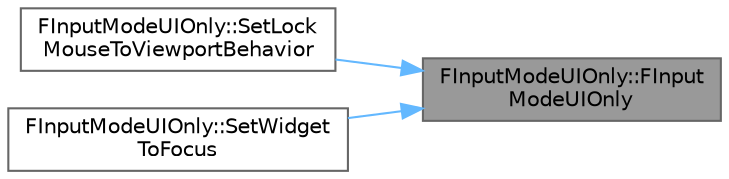 digraph "FInputModeUIOnly::FInputModeUIOnly"
{
 // INTERACTIVE_SVG=YES
 // LATEX_PDF_SIZE
  bgcolor="transparent";
  edge [fontname=Helvetica,fontsize=10,labelfontname=Helvetica,labelfontsize=10];
  node [fontname=Helvetica,fontsize=10,shape=box,height=0.2,width=0.4];
  rankdir="RL";
  Node1 [id="Node000001",label="FInputModeUIOnly::FInput\lModeUIOnly",height=0.2,width=0.4,color="gray40", fillcolor="grey60", style="filled", fontcolor="black",tooltip=" "];
  Node1 -> Node2 [id="edge1_Node000001_Node000002",dir="back",color="steelblue1",style="solid",tooltip=" "];
  Node2 [id="Node000002",label="FInputModeUIOnly::SetLock\lMouseToViewportBehavior",height=0.2,width=0.4,color="grey40", fillcolor="white", style="filled",URL="$dc/d83/structFInputModeUIOnly.html#a8dac3302d352c6f24f8671f9b7130dce",tooltip="Sets the mouse locking behavior of the viewport."];
  Node1 -> Node3 [id="edge2_Node000001_Node000003",dir="back",color="steelblue1",style="solid",tooltip=" "];
  Node3 [id="Node000003",label="FInputModeUIOnly::SetWidget\lToFocus",height=0.2,width=0.4,color="grey40", fillcolor="white", style="filled",URL="$dc/d83/structFInputModeUIOnly.html#ad9afbb2779790fb340765844bd3a22c6",tooltip="Widget to focus."];
}

